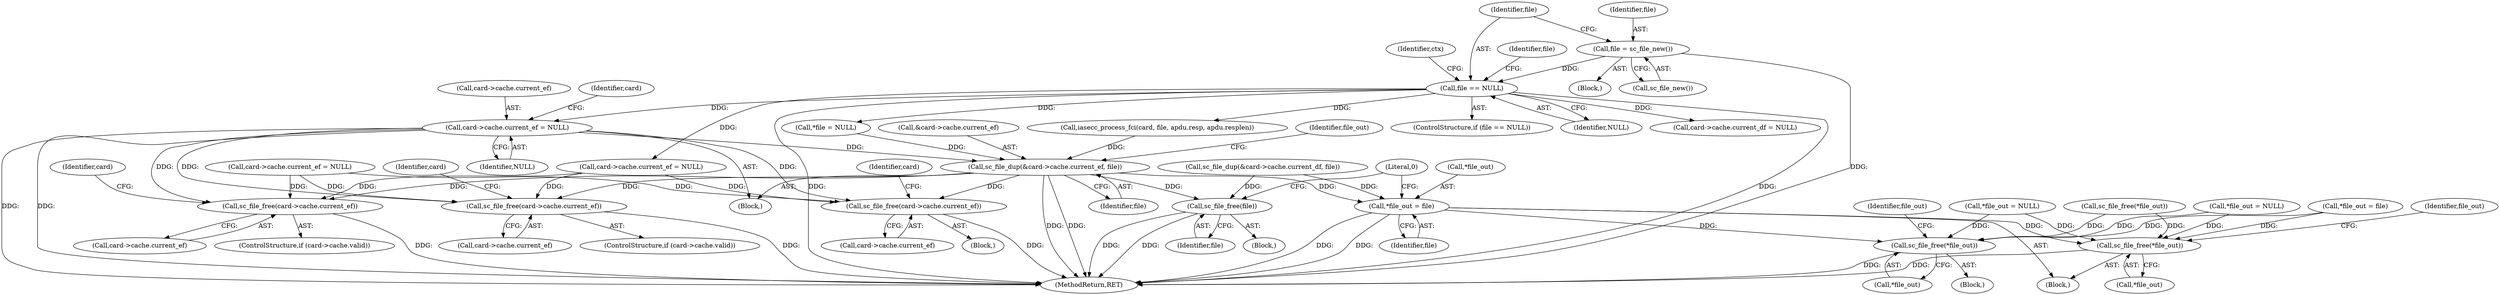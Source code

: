 digraph "0_OpenSC_03628449b75a93787eb2359412a3980365dda49b#diff-f8c0128e14031ed9307d47f10f601b54@pointer" {
"1001071" [label="(Call,card->cache.current_ef = NULL)"];
"1000959" [label="(Call,file == NULL)"];
"1000955" [label="(Call,file = sc_file_new())"];
"1001029" [label="(Call,sc_file_free(card->cache.current_ef))"];
"1001065" [label="(Call,sc_file_free(card->cache.current_ef))"];
"1001078" [label="(Call,sc_file_dup(&card->cache.current_ef, file))"];
"1001092" [label="(Call,*file_out = file)"];
"1000897" [label="(Call,sc_file_free(*file_out))"];
"1001089" [label="(Call,sc_file_free(*file_out))"];
"1001098" [label="(Call,sc_file_free(file))"];
"1001121" [label="(Call,sc_file_free(card->cache.current_ef))"];
"1001088" [label="(Block,)"];
"1001141" [label="(Literal,0)"];
"1001122" [label="(Call,card->cache.current_ef)"];
"1001098" [label="(Call,sc_file_free(file))"];
"1001078" [label="(Call,sc_file_dup(&card->cache.current_ef, file))"];
"1001089" [label="(Call,sc_file_free(*file_out))"];
"1001029" [label="(Call,sc_file_free(card->cache.current_ef))"];
"1000898" [label="(Call,*file_out)"];
"1001121" [label="(Call,sc_file_free(card->cache.current_ef))"];
"1001099" [label="(Identifier,file)"];
"1001071" [label="(Call,card->cache.current_ef = NULL)"];
"1001082" [label="(Identifier,card)"];
"1000510" [label="(Call,sc_file_free(*file_out))"];
"1000959" [label="(Call,file == NULL)"];
"1000967" [label="(Identifier,file)"];
"1000952" [label="(Block,)"];
"1000956" [label="(Identifier,file)"];
"1001085" [label="(Identifier,file)"];
"1001079" [label="(Call,&card->cache.current_ef)"];
"1001072" [label="(Call,card->cache.current_ef)"];
"1001077" [label="(Identifier,NULL)"];
"1001127" [label="(Call,card->cache.current_ef = NULL)"];
"1001066" [label="(Call,card->cache.current_ef)"];
"1001035" [label="(Call,card->cache.current_ef = NULL)"];
"1000529" [label="(Call,*file = NULL)"];
"1001042" [label="(Call,sc_file_dup(&card->cache.current_df, file))"];
"1001147" [label="(MethodReturn,RET)"];
"1000957" [label="(Call,sc_file_new())"];
"1000963" [label="(Identifier,ctx)"];
"1001090" [label="(Call,*file_out)"];
"1001065" [label="(Call,sc_file_free(card->cache.current_ef))"];
"1000902" [label="(Identifier,file_out)"];
"1001087" [label="(Identifier,file_out)"];
"1001092" [label="(Call,*file_out = file)"];
"1000960" [label="(Identifier,file)"];
"1000900" [label="(Call,*file_out = NULL)"];
"1000138" [label="(Call,*file_out = NULL)"];
"1001038" [label="(Identifier,card)"];
"1001074" [label="(Identifier,card)"];
"1000958" [label="(ControlStructure,if (file == NULL))"];
"1001093" [label="(Call,*file_out)"];
"1000897" [label="(Call,sc_file_free(*file_out))"];
"1000405" [label="(Call,*file_out = file)"];
"1001095" [label="(Identifier,file)"];
"1001107" [label="(Block,)"];
"1000961" [label="(Identifier,NULL)"];
"1000896" [label="(Block,)"];
"1001130" [label="(Identifier,card)"];
"1001058" [label="(Block,)"];
"1001016" [label="(Call,card->cache.current_df = NULL)"];
"1001023" [label="(ControlStructure,if (card->cache.valid))"];
"1001059" [label="(ControlStructure,if (card->cache.valid))"];
"1001094" [label="(Identifier,file_out)"];
"1001097" [label="(Block,)"];
"1001030" [label="(Call,card->cache.current_ef)"];
"1000955" [label="(Call,file = sc_file_new())"];
"1000972" [label="(Call,iasecc_process_fci(card, file, apdu.resp, apdu.resplen))"];
"1001071" -> "1001058"  [label="AST: "];
"1001071" -> "1001077"  [label="CFG: "];
"1001072" -> "1001071"  [label="AST: "];
"1001077" -> "1001071"  [label="AST: "];
"1001082" -> "1001071"  [label="CFG: "];
"1001071" -> "1001147"  [label="DDG: "];
"1001071" -> "1001147"  [label="DDG: "];
"1001071" -> "1001029"  [label="DDG: "];
"1001071" -> "1001065"  [label="DDG: "];
"1000959" -> "1001071"  [label="DDG: "];
"1001071" -> "1001078"  [label="DDG: "];
"1001071" -> "1001121"  [label="DDG: "];
"1000959" -> "1000958"  [label="AST: "];
"1000959" -> "1000961"  [label="CFG: "];
"1000960" -> "1000959"  [label="AST: "];
"1000961" -> "1000959"  [label="AST: "];
"1000963" -> "1000959"  [label="CFG: "];
"1000967" -> "1000959"  [label="CFG: "];
"1000959" -> "1001147"  [label="DDG: "];
"1000959" -> "1001147"  [label="DDG: "];
"1000959" -> "1000529"  [label="DDG: "];
"1000955" -> "1000959"  [label="DDG: "];
"1000959" -> "1000972"  [label="DDG: "];
"1000959" -> "1001016"  [label="DDG: "];
"1000959" -> "1001035"  [label="DDG: "];
"1000955" -> "1000952"  [label="AST: "];
"1000955" -> "1000957"  [label="CFG: "];
"1000956" -> "1000955"  [label="AST: "];
"1000957" -> "1000955"  [label="AST: "];
"1000960" -> "1000955"  [label="CFG: "];
"1000955" -> "1001147"  [label="DDG: "];
"1001029" -> "1001023"  [label="AST: "];
"1001029" -> "1001030"  [label="CFG: "];
"1001030" -> "1001029"  [label="AST: "];
"1001038" -> "1001029"  [label="CFG: "];
"1001029" -> "1001147"  [label="DDG: "];
"1001035" -> "1001029"  [label="DDG: "];
"1001127" -> "1001029"  [label="DDG: "];
"1001078" -> "1001029"  [label="DDG: "];
"1001065" -> "1001059"  [label="AST: "];
"1001065" -> "1001066"  [label="CFG: "];
"1001066" -> "1001065"  [label="AST: "];
"1001074" -> "1001065"  [label="CFG: "];
"1001065" -> "1001147"  [label="DDG: "];
"1001035" -> "1001065"  [label="DDG: "];
"1001127" -> "1001065"  [label="DDG: "];
"1001078" -> "1001065"  [label="DDG: "];
"1001078" -> "1001058"  [label="AST: "];
"1001078" -> "1001085"  [label="CFG: "];
"1001079" -> "1001078"  [label="AST: "];
"1001085" -> "1001078"  [label="AST: "];
"1001087" -> "1001078"  [label="CFG: "];
"1001078" -> "1001147"  [label="DDG: "];
"1001078" -> "1001147"  [label="DDG: "];
"1000972" -> "1001078"  [label="DDG: "];
"1000529" -> "1001078"  [label="DDG: "];
"1001078" -> "1001092"  [label="DDG: "];
"1001078" -> "1001098"  [label="DDG: "];
"1001078" -> "1001121"  [label="DDG: "];
"1001092" -> "1001088"  [label="AST: "];
"1001092" -> "1001095"  [label="CFG: "];
"1001093" -> "1001092"  [label="AST: "];
"1001095" -> "1001092"  [label="AST: "];
"1001141" -> "1001092"  [label="CFG: "];
"1001092" -> "1001147"  [label="DDG: "];
"1001092" -> "1001147"  [label="DDG: "];
"1001092" -> "1000897"  [label="DDG: "];
"1001092" -> "1001089"  [label="DDG: "];
"1001042" -> "1001092"  [label="DDG: "];
"1000897" -> "1000896"  [label="AST: "];
"1000897" -> "1000898"  [label="CFG: "];
"1000898" -> "1000897"  [label="AST: "];
"1000902" -> "1000897"  [label="CFG: "];
"1000897" -> "1001147"  [label="DDG: "];
"1000900" -> "1000897"  [label="DDG: "];
"1000138" -> "1000897"  [label="DDG: "];
"1000510" -> "1000897"  [label="DDG: "];
"1000405" -> "1000897"  [label="DDG: "];
"1001089" -> "1001088"  [label="AST: "];
"1001089" -> "1001090"  [label="CFG: "];
"1001090" -> "1001089"  [label="AST: "];
"1001094" -> "1001089"  [label="CFG: "];
"1001089" -> "1001147"  [label="DDG: "];
"1000900" -> "1001089"  [label="DDG: "];
"1000138" -> "1001089"  [label="DDG: "];
"1000510" -> "1001089"  [label="DDG: "];
"1000405" -> "1001089"  [label="DDG: "];
"1001098" -> "1001097"  [label="AST: "];
"1001098" -> "1001099"  [label="CFG: "];
"1001099" -> "1001098"  [label="AST: "];
"1001141" -> "1001098"  [label="CFG: "];
"1001098" -> "1001147"  [label="DDG: "];
"1001098" -> "1001147"  [label="DDG: "];
"1001042" -> "1001098"  [label="DDG: "];
"1001121" -> "1001107"  [label="AST: "];
"1001121" -> "1001122"  [label="CFG: "];
"1001122" -> "1001121"  [label="AST: "];
"1001130" -> "1001121"  [label="CFG: "];
"1001121" -> "1001147"  [label="DDG: "];
"1001035" -> "1001121"  [label="DDG: "];
"1001127" -> "1001121"  [label="DDG: "];
}
